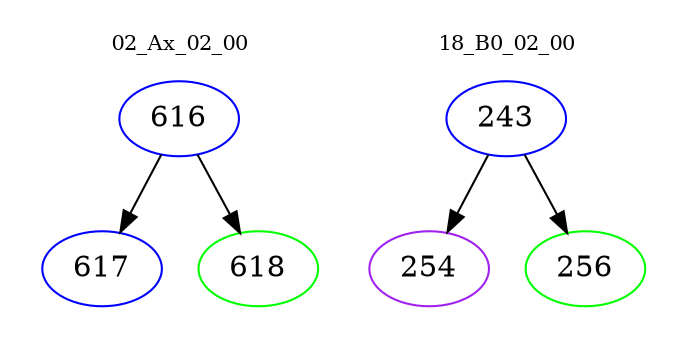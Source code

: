 digraph{
subgraph cluster_0 {
color = white
label = "02_Ax_02_00";
fontsize=10;
T0_616 [label="616", color="blue"]
T0_616 -> T0_617 [color="black"]
T0_617 [label="617", color="blue"]
T0_616 -> T0_618 [color="black"]
T0_618 [label="618", color="green"]
}
subgraph cluster_1 {
color = white
label = "18_B0_02_00";
fontsize=10;
T1_243 [label="243", color="blue"]
T1_243 -> T1_254 [color="black"]
T1_254 [label="254", color="purple"]
T1_243 -> T1_256 [color="black"]
T1_256 [label="256", color="green"]
}
}
